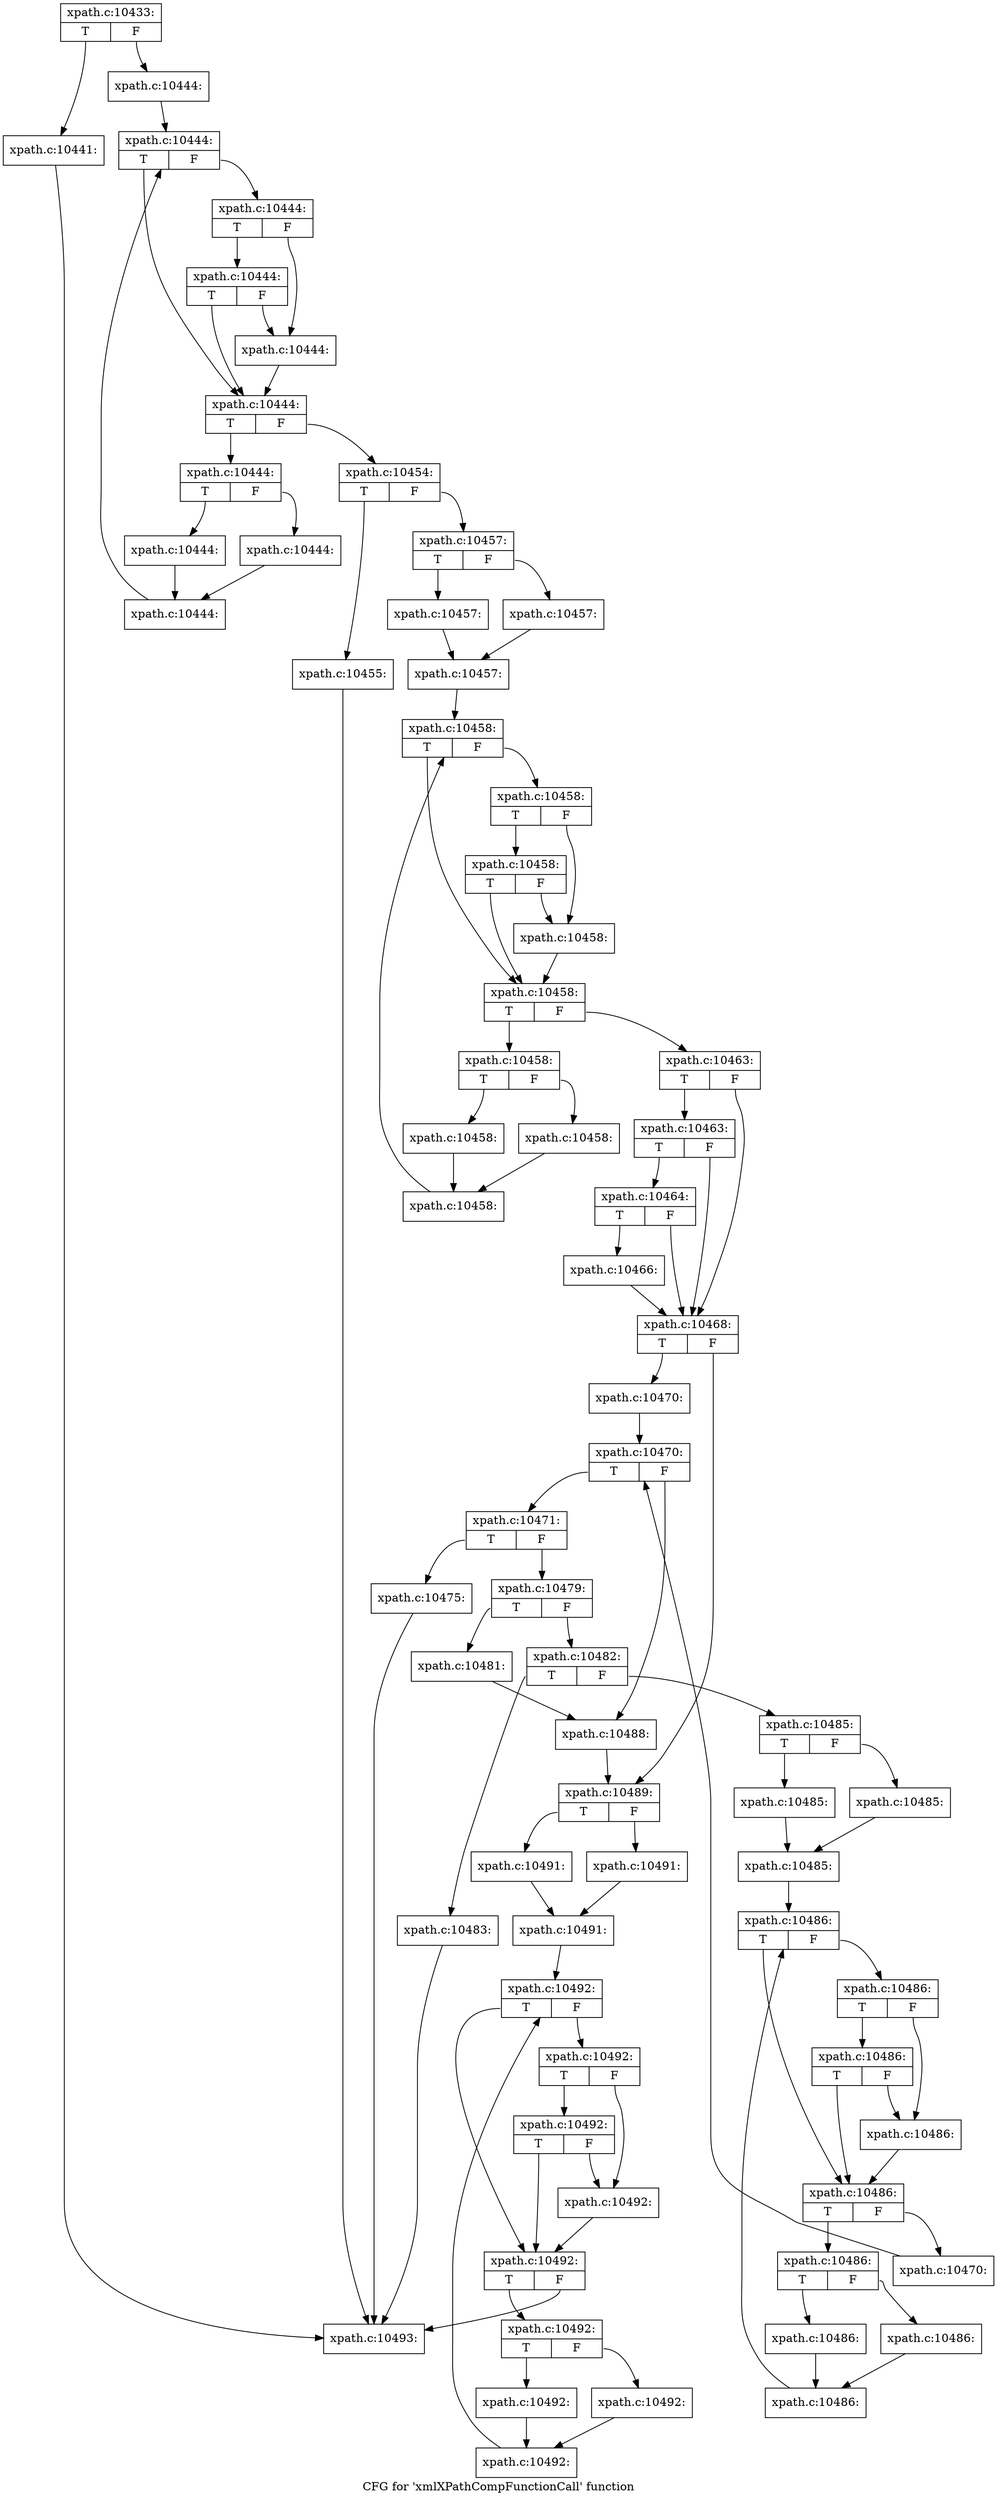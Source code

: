 digraph "CFG for 'xmlXPathCompFunctionCall' function" {
	label="CFG for 'xmlXPathCompFunctionCall' function";

	Node0x4f3bf50 [shape=record,label="{xpath.c:10433:|{<s0>T|<s1>F}}"];
	Node0x4f3bf50:s0 -> Node0x4f496b0;
	Node0x4f3bf50:s1 -> Node0x4f49700;
	Node0x4f496b0 [shape=record,label="{xpath.c:10441:}"];
	Node0x4f496b0 -> Node0x4f563c0;
	Node0x4f49700 [shape=record,label="{xpath.c:10444:}"];
	Node0x4f49700 -> Node0x4f49e30;
	Node0x4f49e30 [shape=record,label="{xpath.c:10444:|{<s0>T|<s1>F}}"];
	Node0x4f49e30:s0 -> Node0x4f4a070;
	Node0x4f49e30:s1 -> Node0x4f4a110;
	Node0x4f4a110 [shape=record,label="{xpath.c:10444:|{<s0>T|<s1>F}}"];
	Node0x4f4a110:s0 -> Node0x4f4a470;
	Node0x4f4a110:s1 -> Node0x4f4a0c0;
	Node0x4f4a470 [shape=record,label="{xpath.c:10444:|{<s0>T|<s1>F}}"];
	Node0x4f4a470:s0 -> Node0x4f4a070;
	Node0x4f4a470:s1 -> Node0x4f4a0c0;
	Node0x4f4a0c0 [shape=record,label="{xpath.c:10444:}"];
	Node0x4f4a0c0 -> Node0x4f4a070;
	Node0x4f4a070 [shape=record,label="{xpath.c:10444:|{<s0>T|<s1>F}}"];
	Node0x4f4a070:s0 -> Node0x4f4aaa0;
	Node0x4f4a070:s1 -> Node0x4f4a020;
	Node0x4f4aaa0 [shape=record,label="{xpath.c:10444:|{<s0>T|<s1>F}}"];
	Node0x4f4aaa0:s0 -> Node0x4f4af50;
	Node0x4f4aaa0:s1 -> Node0x4f4afa0;
	Node0x4f4af50 [shape=record,label="{xpath.c:10444:}"];
	Node0x4f4af50 -> Node0x4f4aff0;
	Node0x4f4afa0 [shape=record,label="{xpath.c:10444:}"];
	Node0x4f4afa0 -> Node0x4f4aff0;
	Node0x4f4aff0 [shape=record,label="{xpath.c:10444:}"];
	Node0x4f4aff0 -> Node0x4f49e30;
	Node0x4f4a020 [shape=record,label="{xpath.c:10454:|{<s0>T|<s1>F}}"];
	Node0x4f4a020:s0 -> Node0x4f4b950;
	Node0x4f4a020:s1 -> Node0x4f4b9a0;
	Node0x4f4b950 [shape=record,label="{xpath.c:10455:}"];
	Node0x4f4b950 -> Node0x4f563c0;
	Node0x4f4b9a0 [shape=record,label="{xpath.c:10457:|{<s0>T|<s1>F}}"];
	Node0x4f4b9a0:s0 -> Node0x4f4c0e0;
	Node0x4f4b9a0:s1 -> Node0x4f4c130;
	Node0x4f4c0e0 [shape=record,label="{xpath.c:10457:}"];
	Node0x4f4c0e0 -> Node0x4f4c180;
	Node0x4f4c130 [shape=record,label="{xpath.c:10457:}"];
	Node0x4f4c130 -> Node0x4f4c180;
	Node0x4f4c180 [shape=record,label="{xpath.c:10457:}"];
	Node0x4f4c180 -> Node0x4f4ca70;
	Node0x4f4ca70 [shape=record,label="{xpath.c:10458:|{<s0>T|<s1>F}}"];
	Node0x4f4ca70:s0 -> Node0x4f4ccb0;
	Node0x4f4ca70:s1 -> Node0x4f4cd50;
	Node0x4f4cd50 [shape=record,label="{xpath.c:10458:|{<s0>T|<s1>F}}"];
	Node0x4f4cd50:s0 -> Node0x4f4d0b0;
	Node0x4f4cd50:s1 -> Node0x4f4cd00;
	Node0x4f4d0b0 [shape=record,label="{xpath.c:10458:|{<s0>T|<s1>F}}"];
	Node0x4f4d0b0:s0 -> Node0x4f4ccb0;
	Node0x4f4d0b0:s1 -> Node0x4f4cd00;
	Node0x4f4cd00 [shape=record,label="{xpath.c:10458:}"];
	Node0x4f4cd00 -> Node0x4f4ccb0;
	Node0x4f4ccb0 [shape=record,label="{xpath.c:10458:|{<s0>T|<s1>F}}"];
	Node0x4f4ccb0:s0 -> Node0x4f4d6e0;
	Node0x4f4ccb0:s1 -> Node0x4f4cc60;
	Node0x4f4d6e0 [shape=record,label="{xpath.c:10458:|{<s0>T|<s1>F}}"];
	Node0x4f4d6e0:s0 -> Node0x4f4db90;
	Node0x4f4d6e0:s1 -> Node0x4f4dbe0;
	Node0x4f4db90 [shape=record,label="{xpath.c:10458:}"];
	Node0x4f4db90 -> Node0x4f4dc30;
	Node0x4f4dbe0 [shape=record,label="{xpath.c:10458:}"];
	Node0x4f4dbe0 -> Node0x4f4dc30;
	Node0x4f4dc30 [shape=record,label="{xpath.c:10458:}"];
	Node0x4f4dc30 -> Node0x4f4ca70;
	Node0x4f4cc60 [shape=record,label="{xpath.c:10463:|{<s0>T|<s1>F}}"];
	Node0x4f4cc60:s0 -> Node0x4f4e6b0;
	Node0x4f4cc60:s1 -> Node0x4f4e5e0;
	Node0x4f4e6b0 [shape=record,label="{xpath.c:10463:|{<s0>T|<s1>F}}"];
	Node0x4f4e6b0:s0 -> Node0x4f4e630;
	Node0x4f4e6b0:s1 -> Node0x4f4e5e0;
	Node0x4f4e630 [shape=record,label="{xpath.c:10464:|{<s0>T|<s1>F}}"];
	Node0x4f4e630:s0 -> Node0x4f4e590;
	Node0x4f4e630:s1 -> Node0x4f4e5e0;
	Node0x4f4e590 [shape=record,label="{xpath.c:10466:}"];
	Node0x4f4e590 -> Node0x4f4e5e0;
	Node0x4f4e5e0 [shape=record,label="{xpath.c:10468:|{<s0>T|<s1>F}}"];
	Node0x4f4e5e0:s0 -> Node0x4f4f660;
	Node0x4f4e5e0:s1 -> Node0x4f4f6b0;
	Node0x4f4f660 [shape=record,label="{xpath.c:10470:}"];
	Node0x4f4f660 -> Node0x4f4fbc0;
	Node0x4f4fbc0 [shape=record,label="{xpath.c:10470:|{<s0>T|<s1>F}}"];
	Node0x4f4fbc0:s0 -> Node0x4f500e0;
	Node0x4f4fbc0:s1 -> Node0x4f4fd80;
	Node0x4f500e0 [shape=record,label="{xpath.c:10471:|{<s0>T|<s1>F}}"];
	Node0x4f500e0:s0 -> Node0x4f50dc0;
	Node0x4f500e0:s1 -> Node0x4f50e10;
	Node0x4f50dc0 [shape=record,label="{xpath.c:10475:}"];
	Node0x4f50dc0 -> Node0x4f563c0;
	Node0x4f50e10 [shape=record,label="{xpath.c:10479:|{<s0>T|<s1>F}}"];
	Node0x4f50e10:s0 -> Node0x4f51e90;
	Node0x4f50e10:s1 -> Node0x4f51ee0;
	Node0x4f51e90 [shape=record,label="{xpath.c:10481:}"];
	Node0x4f51e90 -> Node0x4f4fd80;
	Node0x4f51ee0 [shape=record,label="{xpath.c:10482:|{<s0>T|<s1>F}}"];
	Node0x4f51ee0:s0 -> Node0x4f52450;
	Node0x4f51ee0:s1 -> Node0x4f524a0;
	Node0x4f52450 [shape=record,label="{xpath.c:10483:}"];
	Node0x4f52450 -> Node0x4f563c0;
	Node0x4f524a0 [shape=record,label="{xpath.c:10485:|{<s0>T|<s1>F}}"];
	Node0x4f524a0:s0 -> Node0x4f52c20;
	Node0x4f524a0:s1 -> Node0x4f52c70;
	Node0x4f52c20 [shape=record,label="{xpath.c:10485:}"];
	Node0x4f52c20 -> Node0x4f52cc0;
	Node0x4f52c70 [shape=record,label="{xpath.c:10485:}"];
	Node0x4f52c70 -> Node0x4f52cc0;
	Node0x4f52cc0 [shape=record,label="{xpath.c:10485:}"];
	Node0x4f52cc0 -> Node0x4f535b0;
	Node0x4f535b0 [shape=record,label="{xpath.c:10486:|{<s0>T|<s1>F}}"];
	Node0x4f535b0:s0 -> Node0x4f537f0;
	Node0x4f535b0:s1 -> Node0x4f53890;
	Node0x4f53890 [shape=record,label="{xpath.c:10486:|{<s0>T|<s1>F}}"];
	Node0x4f53890:s0 -> Node0x4f53bf0;
	Node0x4f53890:s1 -> Node0x4f53840;
	Node0x4f53bf0 [shape=record,label="{xpath.c:10486:|{<s0>T|<s1>F}}"];
	Node0x4f53bf0:s0 -> Node0x4f537f0;
	Node0x4f53bf0:s1 -> Node0x4f53840;
	Node0x4f53840 [shape=record,label="{xpath.c:10486:}"];
	Node0x4f53840 -> Node0x4f537f0;
	Node0x4f537f0 [shape=record,label="{xpath.c:10486:|{<s0>T|<s1>F}}"];
	Node0x4f537f0:s0 -> Node0x4f54220;
	Node0x4f537f0:s1 -> Node0x4f537a0;
	Node0x4f54220 [shape=record,label="{xpath.c:10486:|{<s0>T|<s1>F}}"];
	Node0x4f54220:s0 -> Node0x4f546d0;
	Node0x4f54220:s1 -> Node0x4f54720;
	Node0x4f546d0 [shape=record,label="{xpath.c:10486:}"];
	Node0x4f546d0 -> Node0x4f54770;
	Node0x4f54720 [shape=record,label="{xpath.c:10486:}"];
	Node0x4f54720 -> Node0x4f54770;
	Node0x4f54770 [shape=record,label="{xpath.c:10486:}"];
	Node0x4f54770 -> Node0x4f535b0;
	Node0x4f537a0 [shape=record,label="{xpath.c:10470:}"];
	Node0x4f537a0 -> Node0x4f4fbc0;
	Node0x4f4fd80 [shape=record,label="{xpath.c:10488:}"];
	Node0x4f4fd80 -> Node0x4f4f6b0;
	Node0x4f4f6b0 [shape=record,label="{xpath.c:10489:|{<s0>T|<s1>F}}"];
	Node0x4f4f6b0:s0 -> Node0x4f556f0;
	Node0x4f4f6b0:s1 -> Node0x4f55740;
	Node0x4f556f0 [shape=record,label="{xpath.c:10491:}"];
	Node0x4f556f0 -> Node0x4f558e0;
	Node0x4f55740 [shape=record,label="{xpath.c:10491:}"];
	Node0x4f55740 -> Node0x4f558e0;
	Node0x4f558e0 [shape=record,label="{xpath.c:10491:}"];
	Node0x4f558e0 -> Node0x4f561d0;
	Node0x4f561d0 [shape=record,label="{xpath.c:10492:|{<s0>T|<s1>F}}"];
	Node0x4f561d0:s0 -> Node0x4f56410;
	Node0x4f561d0:s1 -> Node0x4f564b0;
	Node0x4f564b0 [shape=record,label="{xpath.c:10492:|{<s0>T|<s1>F}}"];
	Node0x4f564b0:s0 -> Node0x4f56810;
	Node0x4f564b0:s1 -> Node0x4f56460;
	Node0x4f56810 [shape=record,label="{xpath.c:10492:|{<s0>T|<s1>F}}"];
	Node0x4f56810:s0 -> Node0x4f56410;
	Node0x4f56810:s1 -> Node0x4f56460;
	Node0x4f56460 [shape=record,label="{xpath.c:10492:}"];
	Node0x4f56460 -> Node0x4f56410;
	Node0x4f56410 [shape=record,label="{xpath.c:10492:|{<s0>T|<s1>F}}"];
	Node0x4f56410:s0 -> Node0x4f56e40;
	Node0x4f56410:s1 -> Node0x4f563c0;
	Node0x4f56e40 [shape=record,label="{xpath.c:10492:|{<s0>T|<s1>F}}"];
	Node0x4f56e40:s0 -> Node0x4f572f0;
	Node0x4f56e40:s1 -> Node0x4f57340;
	Node0x4f572f0 [shape=record,label="{xpath.c:10492:}"];
	Node0x4f572f0 -> Node0x4f57390;
	Node0x4f57340 [shape=record,label="{xpath.c:10492:}"];
	Node0x4f57340 -> Node0x4f57390;
	Node0x4f57390 [shape=record,label="{xpath.c:10492:}"];
	Node0x4f57390 -> Node0x4f561d0;
	Node0x4f563c0 [shape=record,label="{xpath.c:10493:}"];
}
